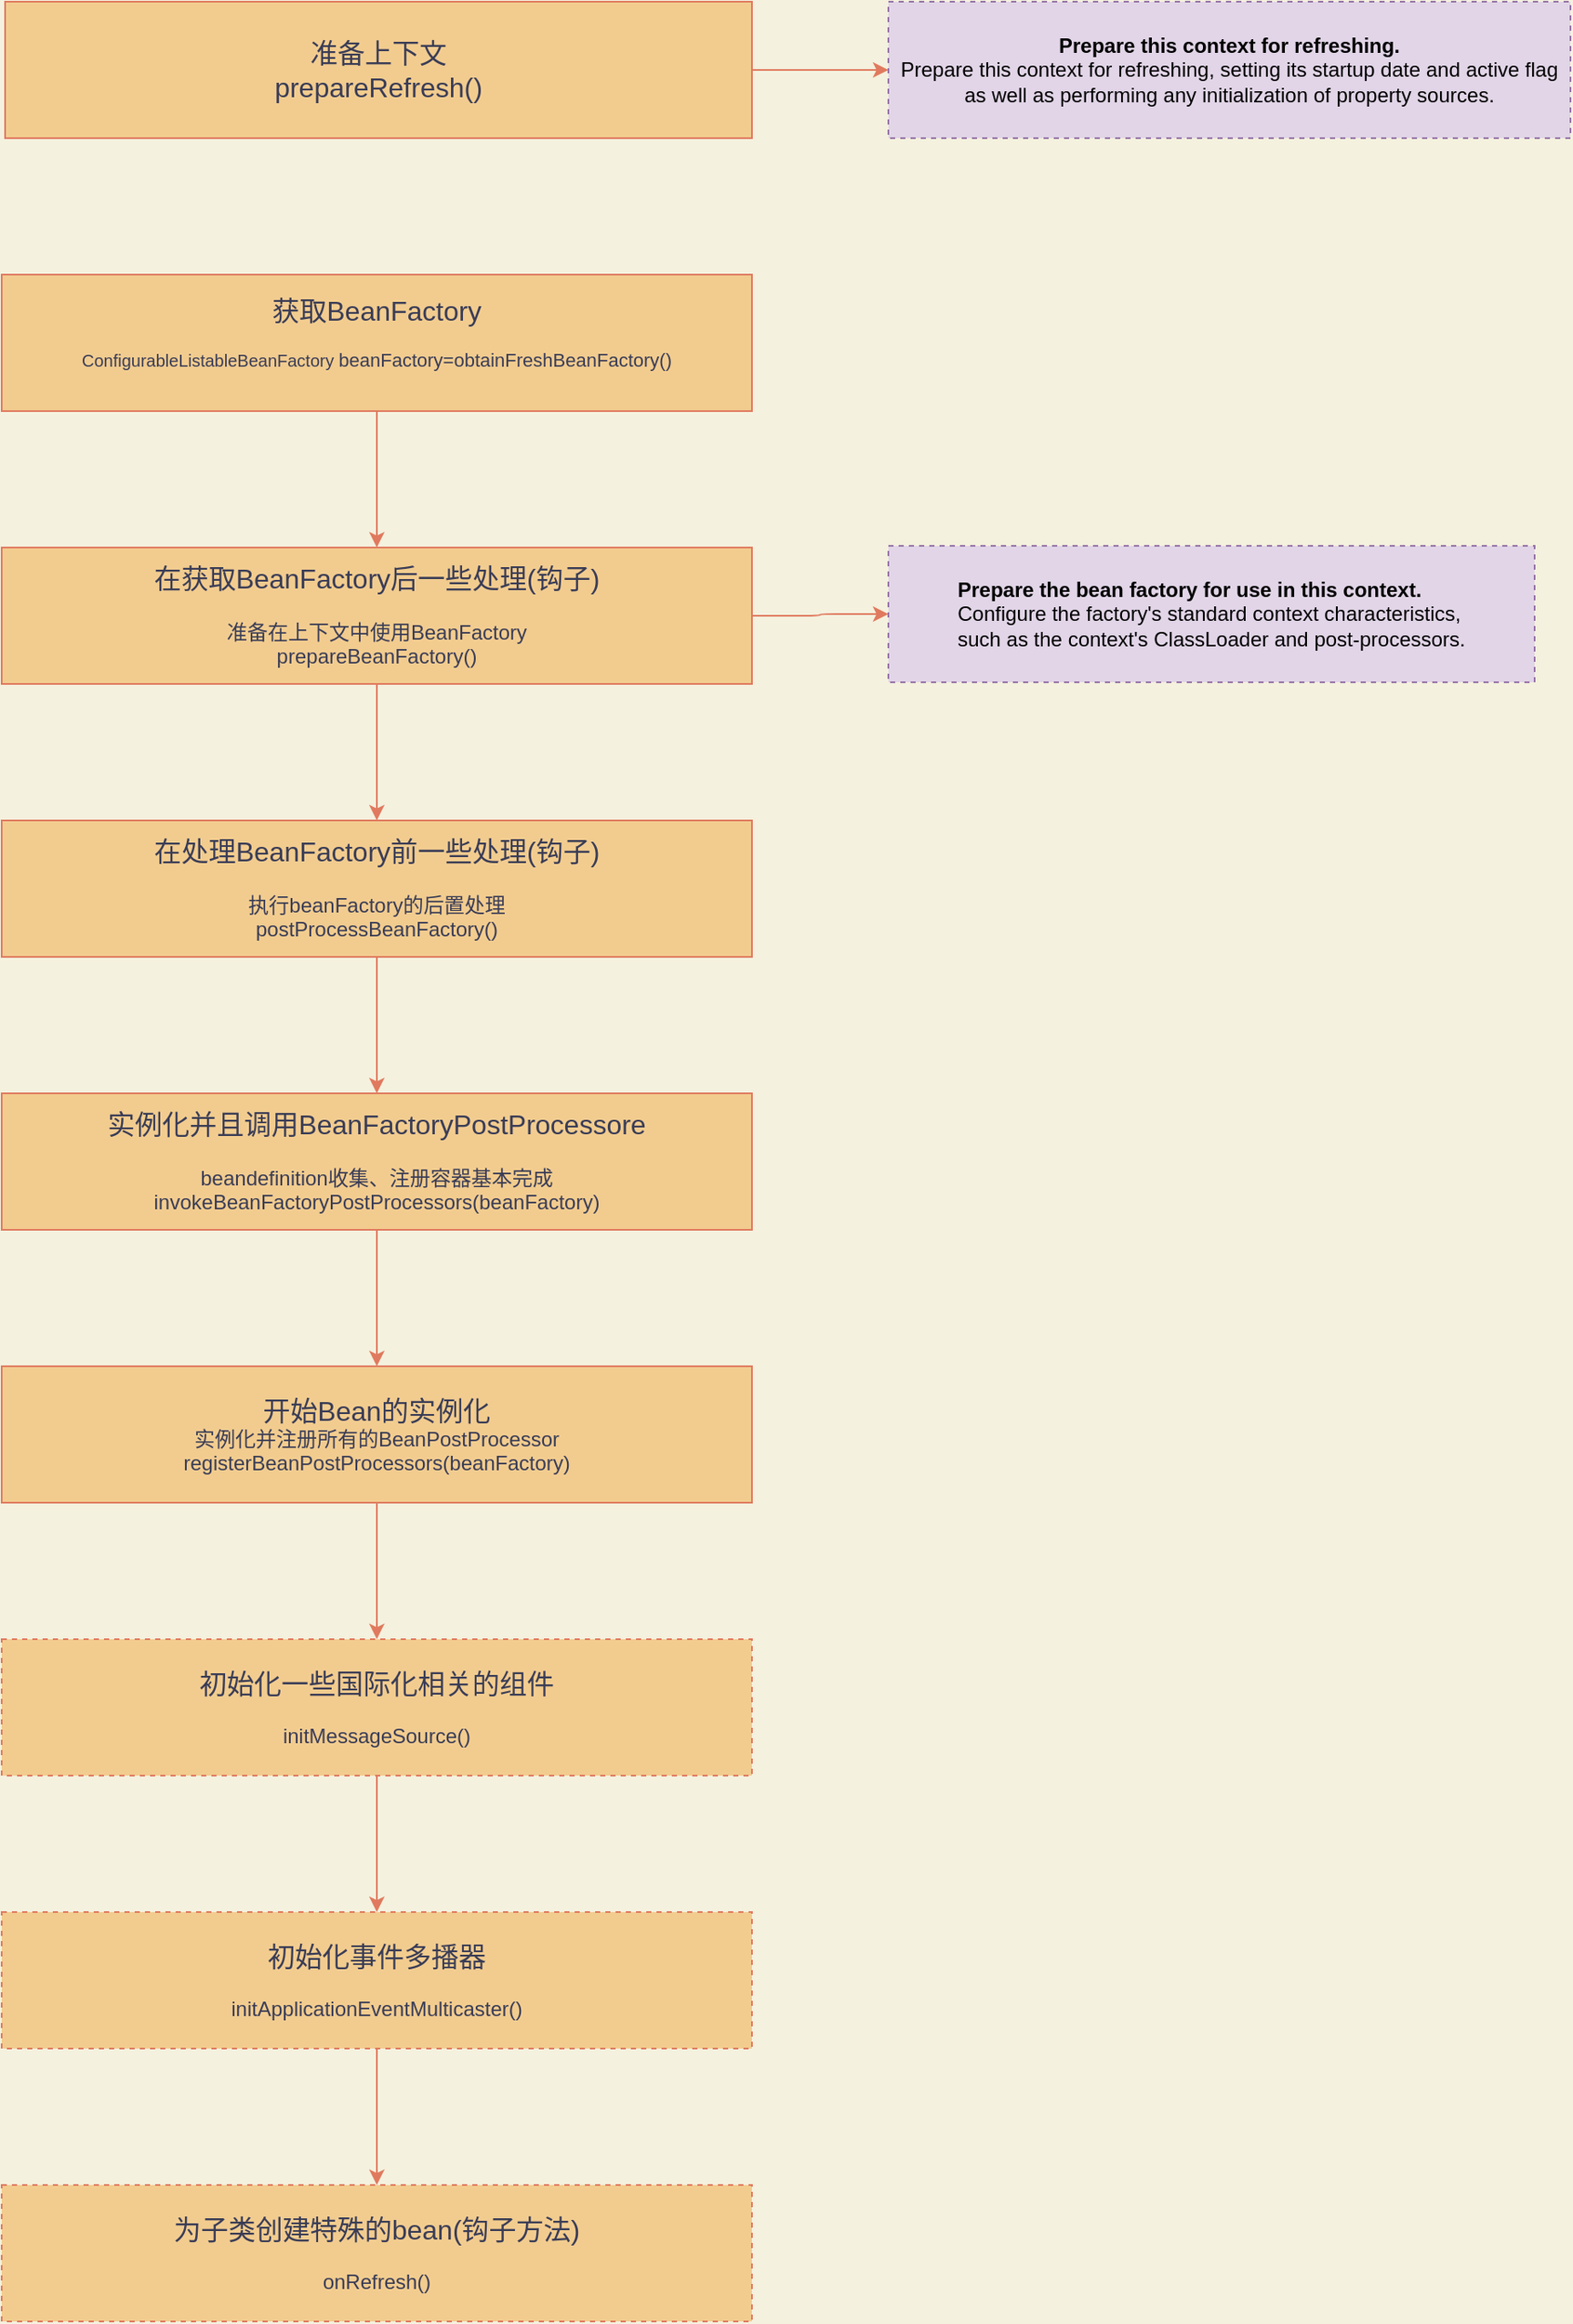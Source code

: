 <mxfile version="14.2.9" type="github">
  <diagram id="LiFO-dqfxDTqywaWIYEp" name="Page-1">
    <mxGraphModel dx="1038" dy="1717" grid="1" gridSize="10" guides="1" tooltips="1" connect="1" arrows="1" fold="1" page="1" pageScale="1" pageWidth="827" pageHeight="1169" background="#F4F1DE" math="0" shadow="0">
      <root>
        <mxCell id="0" />
        <mxCell id="1" parent="0" />
        <mxCell id="6VQLEimUdbVgPZYmoGiA-4" style="edgeStyle=orthogonalEdgeStyle;curved=0;rounded=1;sketch=0;orthogonalLoop=1;jettySize=auto;html=1;strokeColor=#E07A5F;fillColor=#F2CC8F;fontColor=#393C56;" edge="1" parent="1" source="6VQLEimUdbVgPZYmoGiA-1" target="6VQLEimUdbVgPZYmoGiA-3">
          <mxGeometry relative="1" as="geometry" />
        </mxCell>
        <mxCell id="6VQLEimUdbVgPZYmoGiA-1" value="&lt;font&gt;&lt;font style=&quot;font-size: 16px&quot;&gt;获取BeanFactory&lt;/font&gt;&lt;br&gt;&lt;/font&gt;&lt;p&gt;&lt;font style=&quot;line-height: 10%&quot; size=&quot;1&quot;&gt;ConfigurableListableBeanFactory &lt;/font&gt;&lt;font style=&quot;line-height: 10% ; font-size: 11px&quot;&gt;beanFactory=obtainFreshBeanFactory()&lt;/font&gt;&lt;/p&gt;" style="whiteSpace=wrap;html=1;fillColor=#F2CC8F;strokeColor=#E07A5F;fontColor=#393C56;" vertex="1" parent="1">
          <mxGeometry x="200" y="80" width="440" height="80" as="geometry" />
        </mxCell>
        <mxCell id="6VQLEimUdbVgPZYmoGiA-6" style="edgeStyle=orthogonalEdgeStyle;curved=0;rounded=1;sketch=0;orthogonalLoop=1;jettySize=auto;html=1;strokeColor=#E07A5F;fillColor=#F2CC8F;fontColor=#393C56;" edge="1" parent="1" source="6VQLEimUdbVgPZYmoGiA-3" target="6VQLEimUdbVgPZYmoGiA-5">
          <mxGeometry relative="1" as="geometry" />
        </mxCell>
        <mxCell id="6VQLEimUdbVgPZYmoGiA-8" value="" style="edgeStyle=orthogonalEdgeStyle;curved=0;rounded=1;sketch=0;orthogonalLoop=1;jettySize=auto;html=1;strokeColor=#E07A5F;fillColor=#F2CC8F;fontColor=#393C56;" edge="1" parent="1" source="6VQLEimUdbVgPZYmoGiA-3" target="6VQLEimUdbVgPZYmoGiA-7">
          <mxGeometry relative="1" as="geometry" />
        </mxCell>
        <mxCell id="6VQLEimUdbVgPZYmoGiA-3" value="&lt;font style=&quot;font-size: 16px&quot;&gt;在获取BeanFactory后一些处理(钩子)&lt;/font&gt;&lt;br&gt;&lt;br&gt;准备在上下文中使用BeanFactory&lt;br&gt;prepareBeanFactory()" style="whiteSpace=wrap;html=1;fillColor=#F2CC8F;strokeColor=#E07A5F;fontColor=#393C56;" vertex="1" parent="1">
          <mxGeometry x="200" y="240" width="440" height="80" as="geometry" />
        </mxCell>
        <mxCell id="6VQLEimUdbVgPZYmoGiA-14" style="edgeStyle=orthogonalEdgeStyle;curved=0;rounded=1;sketch=0;orthogonalLoop=1;jettySize=auto;html=1;exitX=0.5;exitY=1;exitDx=0;exitDy=0;entryX=0.5;entryY=0;entryDx=0;entryDy=0;strokeColor=#E07A5F;fillColor=#F2CC8F;fontColor=#393C56;" edge="1" parent="1" source="6VQLEimUdbVgPZYmoGiA-5" target="6VQLEimUdbVgPZYmoGiA-12">
          <mxGeometry relative="1" as="geometry" />
        </mxCell>
        <mxCell id="6VQLEimUdbVgPZYmoGiA-5" value="&lt;font style=&quot;font-size: 16px&quot;&gt;在处理BeanFactory前一些处理(钩子)&lt;/font&gt;&lt;br&gt;&lt;br&gt;执行beanFactory的后置处理 &lt;br&gt;postProcessBeanFactory()" style="whiteSpace=wrap;html=1;fillColor=#F2CC8F;strokeColor=#E07A5F;fontColor=#393C56;" vertex="1" parent="1">
          <mxGeometry x="200" y="400" width="440" height="80" as="geometry" />
        </mxCell>
        <mxCell id="6VQLEimUdbVgPZYmoGiA-7" value="&lt;div style=&quot;text-align: left&quot;&gt;&lt;span&gt;&lt;b&gt;Prepare the bean factory for use in this context.&lt;/b&gt;&lt;/span&gt;&lt;/div&gt;&lt;div style=&quot;text-align: left&quot;&gt;&lt;span&gt;Configure the factory&#39;s standard context characteristics,&lt;/span&gt;&lt;/div&gt;&lt;div style=&quot;text-align: left&quot;&gt;&lt;span&gt;such as the context&#39;s ClassLoader and post-processors.&lt;/span&gt;&lt;/div&gt;" style="whiteSpace=wrap;html=1;strokeColor=#9673a6;fillColor=#e1d5e7;dashed=1;" vertex="1" parent="1">
          <mxGeometry x="720" y="239" width="379" height="80" as="geometry" />
        </mxCell>
        <mxCell id="6VQLEimUdbVgPZYmoGiA-10" style="edgeStyle=orthogonalEdgeStyle;curved=0;rounded=1;sketch=0;orthogonalLoop=1;jettySize=auto;html=1;strokeColor=#E07A5F;fillColor=#F2CC8F;fontColor=#393C56;" edge="1" parent="1" source="6VQLEimUdbVgPZYmoGiA-9">
          <mxGeometry relative="1" as="geometry">
            <mxPoint x="720" y="-40" as="targetPoint" />
          </mxGeometry>
        </mxCell>
        <mxCell id="6VQLEimUdbVgPZYmoGiA-9" value="&lt;font&gt;&lt;font style=&quot;font-size: 16px&quot;&gt;准备上下文&lt;br&gt;prepareRefresh()&lt;br&gt;&lt;/font&gt;&lt;/font&gt;" style="whiteSpace=wrap;html=1;fillColor=#F2CC8F;strokeColor=#E07A5F;fontColor=#393C56;" vertex="1" parent="1">
          <mxGeometry x="202" y="-80" width="438" height="80" as="geometry" />
        </mxCell>
        <mxCell id="6VQLEimUdbVgPZYmoGiA-11" value="&lt;b&gt;Prepare this context for refreshing.&lt;/b&gt;&lt;br&gt;Prepare this context for refreshing, setting its startup date and active flag as well as performing any initialization of property sources.&lt;br&gt;" style="whiteSpace=wrap;html=1;rounded=0;dashed=1;sketch=0;strokeColor=#9673a6;fillColor=#e1d5e7;" vertex="1" parent="1">
          <mxGeometry x="720" y="-80" width="400" height="80" as="geometry" />
        </mxCell>
        <mxCell id="6VQLEimUdbVgPZYmoGiA-16" style="edgeStyle=orthogonalEdgeStyle;curved=0;rounded=1;sketch=0;orthogonalLoop=1;jettySize=auto;html=1;strokeColor=#E07A5F;fillColor=#F2CC8F;fontColor=#393C56;" edge="1" parent="1" source="6VQLEimUdbVgPZYmoGiA-12" target="6VQLEimUdbVgPZYmoGiA-15">
          <mxGeometry relative="1" as="geometry" />
        </mxCell>
        <mxCell id="6VQLEimUdbVgPZYmoGiA-12" value="&lt;span style=&quot;font-size: 16px&quot;&gt;实例化并且调用BeanFactoryPostProcessore&lt;/span&gt;&lt;br&gt;&lt;br&gt;beandefinition收集、注册容器基本完成&lt;br&gt;invokeBeanFactoryPostProcessors(beanFactory)" style="whiteSpace=wrap;html=1;fillColor=#F2CC8F;strokeColor=#E07A5F;fontColor=#393C56;" vertex="1" parent="1">
          <mxGeometry x="200" y="560" width="440" height="80" as="geometry" />
        </mxCell>
        <mxCell id="6VQLEimUdbVgPZYmoGiA-20" style="edgeStyle=orthogonalEdgeStyle;curved=0;rounded=1;sketch=0;orthogonalLoop=1;jettySize=auto;html=1;entryX=0.5;entryY=0;entryDx=0;entryDy=0;strokeColor=#E07A5F;fillColor=#F2CC8F;fontColor=#393C56;" edge="1" parent="1" source="6VQLEimUdbVgPZYmoGiA-15" target="6VQLEimUdbVgPZYmoGiA-19">
          <mxGeometry relative="1" as="geometry" />
        </mxCell>
        <mxCell id="6VQLEimUdbVgPZYmoGiA-15" value="&lt;span style=&quot;font-size: 16px&quot;&gt;开始Bean的实例化&lt;/span&gt;&lt;br&gt;实例化并注册所有的BeanPostProcessor&lt;br&gt;registerBeanPostProcessors(beanFactory)" style="whiteSpace=wrap;html=1;fillColor=#F2CC8F;strokeColor=#E07A5F;fontColor=#393C56;" vertex="1" parent="1">
          <mxGeometry x="200" y="720" width="440" height="80" as="geometry" />
        </mxCell>
        <mxCell id="6VQLEimUdbVgPZYmoGiA-22" style="edgeStyle=orthogonalEdgeStyle;curved=0;rounded=1;sketch=0;orthogonalLoop=1;jettySize=auto;html=1;strokeColor=#E07A5F;fillColor=#F2CC8F;fontColor=#393C56;" edge="1" parent="1" source="6VQLEimUdbVgPZYmoGiA-19" target="6VQLEimUdbVgPZYmoGiA-21">
          <mxGeometry relative="1" as="geometry" />
        </mxCell>
        <mxCell id="6VQLEimUdbVgPZYmoGiA-19" value="&lt;span style=&quot;font-size: 16px&quot;&gt;初始化一些国际化相关的组件&lt;/span&gt;&lt;br&gt;&lt;br&gt;initMessageSource()" style="whiteSpace=wrap;html=1;fillColor=#F2CC8F;strokeColor=#E07A5F;fontColor=#393C56;rounded=0;dashed=1;sketch=0;" vertex="1" parent="1">
          <mxGeometry x="200" y="880" width="440" height="80" as="geometry" />
        </mxCell>
        <mxCell id="6VQLEimUdbVgPZYmoGiA-24" style="edgeStyle=orthogonalEdgeStyle;curved=0;rounded=1;sketch=0;orthogonalLoop=1;jettySize=auto;html=1;entryX=0.5;entryY=0;entryDx=0;entryDy=0;strokeColor=#E07A5F;fillColor=#F2CC8F;fontColor=#393C56;" edge="1" parent="1" source="6VQLEimUdbVgPZYmoGiA-21" target="6VQLEimUdbVgPZYmoGiA-23">
          <mxGeometry relative="1" as="geometry" />
        </mxCell>
        <mxCell id="6VQLEimUdbVgPZYmoGiA-21" value="&lt;span style=&quot;font-size: 16px&quot;&gt;初始化事件多播器&lt;br&gt;&lt;/span&gt;&lt;br&gt;initApplicationEventMulticaster()" style="whiteSpace=wrap;html=1;fillColor=#F2CC8F;strokeColor=#E07A5F;fontColor=#393C56;rounded=0;dashed=1;sketch=0;" vertex="1" parent="1">
          <mxGeometry x="200" y="1040" width="440" height="80" as="geometry" />
        </mxCell>
        <mxCell id="6VQLEimUdbVgPZYmoGiA-23" value="&lt;span style=&quot;font-size: 16px&quot;&gt;为子类创建特殊的bean(钩子方法)&lt;br&gt;&lt;/span&gt;&lt;br&gt;onRefresh()" style="whiteSpace=wrap;html=1;fillColor=#F2CC8F;strokeColor=#E07A5F;fontColor=#393C56;rounded=0;dashed=1;sketch=0;" vertex="1" parent="1">
          <mxGeometry x="200" y="1200" width="440" height="80" as="geometry" />
        </mxCell>
      </root>
    </mxGraphModel>
  </diagram>
</mxfile>
